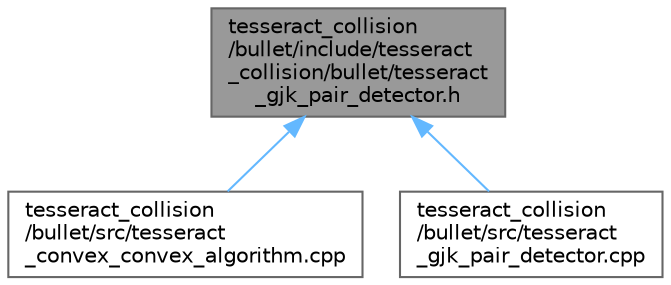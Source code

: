 digraph "tesseract_collision/bullet/include/tesseract_collision/bullet/tesseract_gjk_pair_detector.h"
{
 // LATEX_PDF_SIZE
  bgcolor="transparent";
  edge [fontname=Helvetica,fontsize=10,labelfontname=Helvetica,labelfontsize=10];
  node [fontname=Helvetica,fontsize=10,shape=box,height=0.2,width=0.4];
  Node1 [label="tesseract_collision\l/bullet/include/tesseract\l_collision/bullet/tesseract\l_gjk_pair_detector.h",height=0.2,width=0.4,color="gray40", fillcolor="grey60", style="filled", fontcolor="black",tooltip=" "];
  Node1 -> Node2 [dir="back",color="steelblue1",style="solid"];
  Node2 [label="tesseract_collision\l/bullet/src/tesseract\l_convex_convex_algorithm.cpp",height=0.2,width=0.4,color="grey40", fillcolor="white", style="filled",URL="$d2/d96/tesseract__convex__convex__algorithm_8cpp.html",tooltip=" "];
  Node1 -> Node3 [dir="back",color="steelblue1",style="solid"];
  Node3 [label="tesseract_collision\l/bullet/src/tesseract\l_gjk_pair_detector.cpp",height=0.2,width=0.4,color="grey40", fillcolor="white", style="filled",URL="$d9/db6/tesseract__gjk__pair__detector_8cpp.html",tooltip=" "];
}
